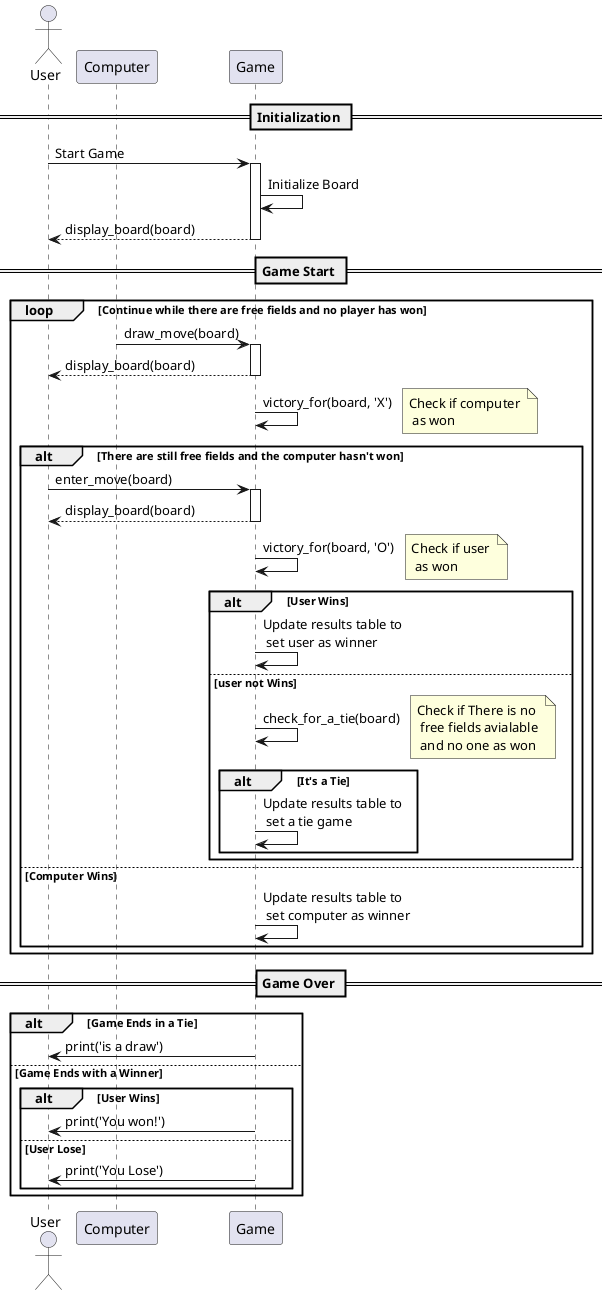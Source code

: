 @startuml "Tic Tac Toe Sequence Diagram"

actor User
participant Computer
participant Game

== Initialization ==

User -> Game: Start Game
activate Game
Game -> Game: Initialize Board
Game --> User -- : display_board(board)

deactivate Game

== Game Start ==


loop Continue while there are free fields and no player has won
    Computer -> Game: draw_move(board)
    activate Game
    Game --> User -- : display_board(board)
    deactivate Game
    Game -> Game: victory_for(board, 'X')
    note right: Check if computer \n as won
    alt There are still free fields and the computer hasn't won
        ' Game ->> User: Prompt for Move
        User -> Game: enter_move(board)
        activate Game
        Game --> User -- : display_board(board)
        deactivate Game
        Game -> Game: victory_for(board, 'O')
        note right: Check if user \n as won
        
        alt User Wins
            Game -> Game: Update results table to \n set user as winner

        else user not Wins
            Game -> Game: check_for_a_tie(board)
            alt It's a Tie
            note right: Check if There is no \n free fields avialable \n and no one as won

                Game -> Game: Update results table to \n set a tie game
            end
        end

    else Computer Wins
        Game -> Game: Update results table to \n set computer as winner
    end
end

== Game Over ==

alt Game Ends in a Tie
    Game -> User: print('is a draw')
else Game Ends with a Winner
    alt User Wins
        Game -> User: print('You won!')
    else User Lose
        Game -> User: print('You Lose')
    end
end

@enduml